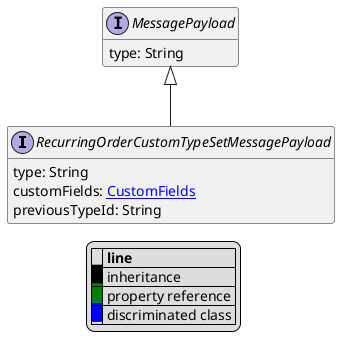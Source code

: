 @startuml

hide empty fields
hide empty methods
legend
|= |= line |
|<back:black>   </back>| inheritance |
|<back:green>   </back>| property reference |
|<back:blue>   </back>| discriminated class |
endlegend
interface RecurringOrderCustomTypeSetMessagePayload [[RecurringOrderCustomTypeSetMessagePayload.svg]] extends MessagePayload {
    type: String
    customFields: [[CustomFields.svg CustomFields]]
    previousTypeId: String
}
interface MessagePayload [[MessagePayload.svg]]  {
    type: String
}





@enduml
